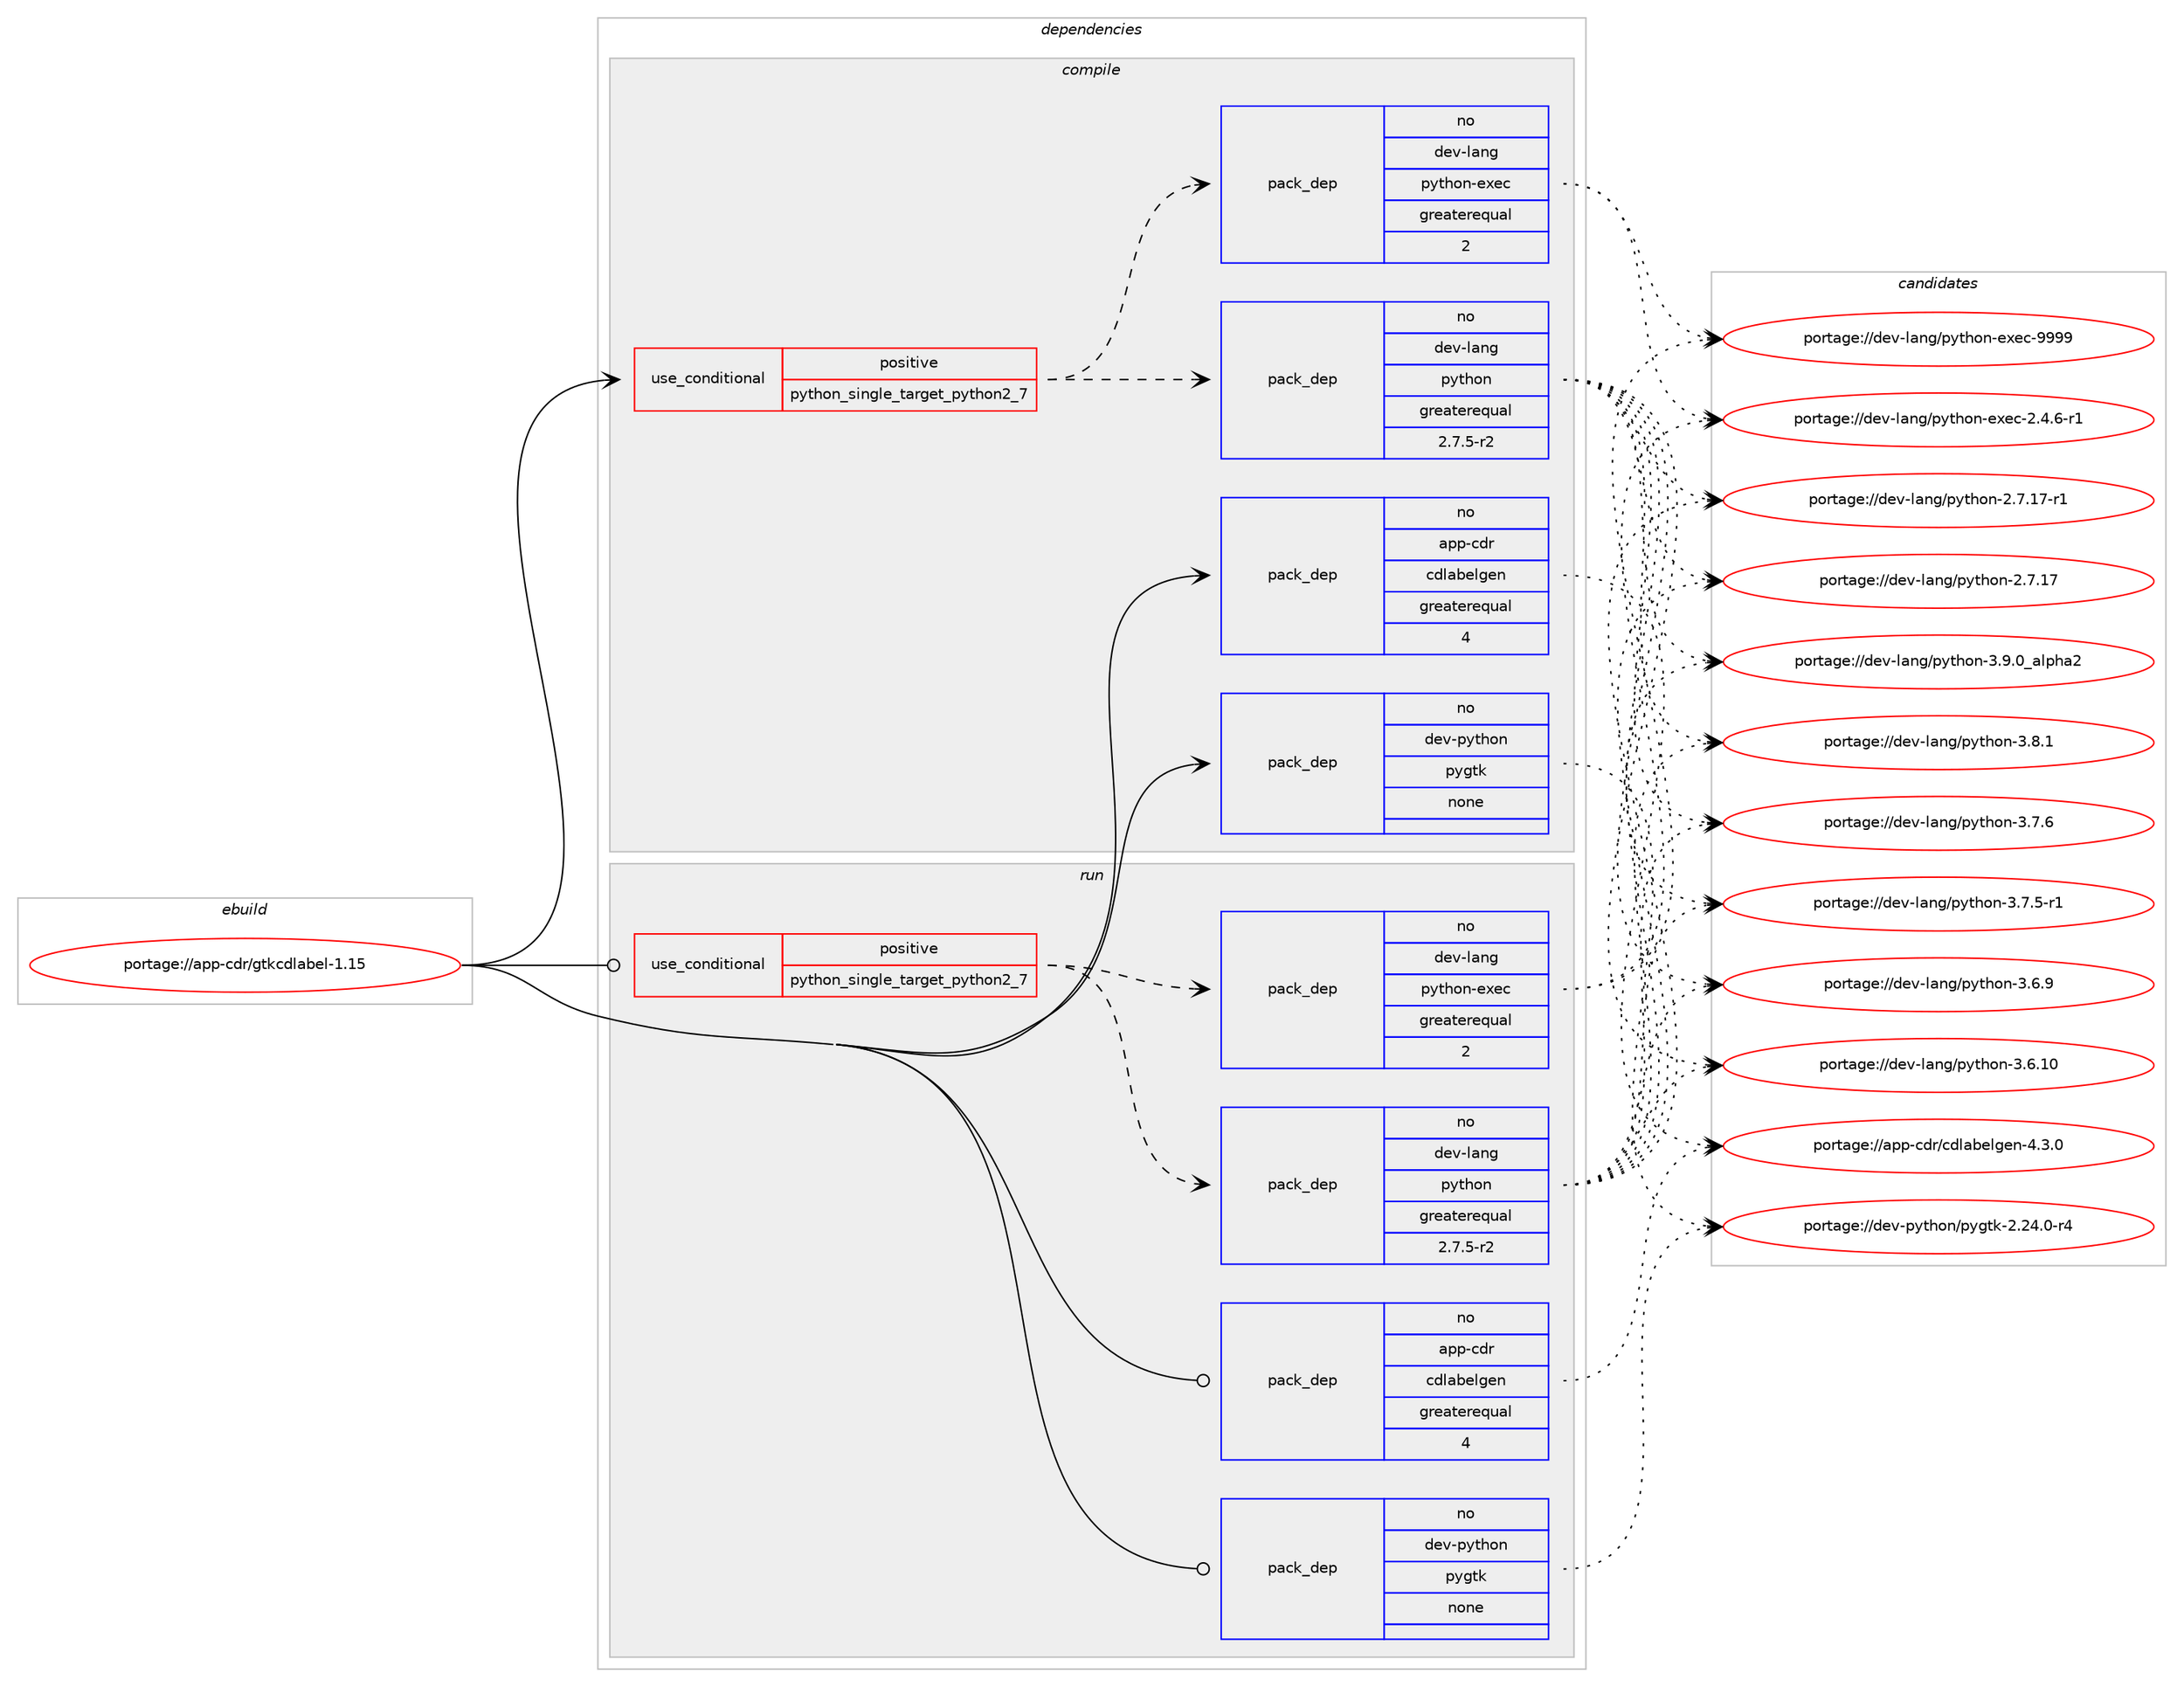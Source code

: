 digraph prolog {

# *************
# Graph options
# *************

newrank=true;
concentrate=true;
compound=true;
graph [rankdir=LR,fontname=Helvetica,fontsize=10,ranksep=1.5];#, ranksep=2.5, nodesep=0.2];
edge  [arrowhead=vee];
node  [fontname=Helvetica,fontsize=10];

# **********
# The ebuild
# **********

subgraph cluster_leftcol {
color=gray;
label=<<i>ebuild</i>>;
id [label="portage://app-cdr/gtkcdlabel-1.15", color=red, width=4, href="../app-cdr/gtkcdlabel-1.15.svg"];
}

# ****************
# The dependencies
# ****************

subgraph cluster_midcol {
color=gray;
label=<<i>dependencies</i>>;
subgraph cluster_compile {
fillcolor="#eeeeee";
style=filled;
label=<<i>compile</i>>;
subgraph cond151773 {
dependency644344 [label=<<TABLE BORDER="0" CELLBORDER="1" CELLSPACING="0" CELLPADDING="4"><TR><TD ROWSPAN="3" CELLPADDING="10">use_conditional</TD></TR><TR><TD>positive</TD></TR><TR><TD>python_single_target_python2_7</TD></TR></TABLE>>, shape=none, color=red];
subgraph pack483992 {
dependency644345 [label=<<TABLE BORDER="0" CELLBORDER="1" CELLSPACING="0" CELLPADDING="4" WIDTH="220"><TR><TD ROWSPAN="6" CELLPADDING="30">pack_dep</TD></TR><TR><TD WIDTH="110">no</TD></TR><TR><TD>dev-lang</TD></TR><TR><TD>python</TD></TR><TR><TD>greaterequal</TD></TR><TR><TD>2.7.5-r2</TD></TR></TABLE>>, shape=none, color=blue];
}
dependency644344:e -> dependency644345:w [weight=20,style="dashed",arrowhead="vee"];
subgraph pack483993 {
dependency644346 [label=<<TABLE BORDER="0" CELLBORDER="1" CELLSPACING="0" CELLPADDING="4" WIDTH="220"><TR><TD ROWSPAN="6" CELLPADDING="30">pack_dep</TD></TR><TR><TD WIDTH="110">no</TD></TR><TR><TD>dev-lang</TD></TR><TR><TD>python-exec</TD></TR><TR><TD>greaterequal</TD></TR><TR><TD>2</TD></TR></TABLE>>, shape=none, color=blue];
}
dependency644344:e -> dependency644346:w [weight=20,style="dashed",arrowhead="vee"];
}
id:e -> dependency644344:w [weight=20,style="solid",arrowhead="vee"];
subgraph pack483994 {
dependency644347 [label=<<TABLE BORDER="0" CELLBORDER="1" CELLSPACING="0" CELLPADDING="4" WIDTH="220"><TR><TD ROWSPAN="6" CELLPADDING="30">pack_dep</TD></TR><TR><TD WIDTH="110">no</TD></TR><TR><TD>app-cdr</TD></TR><TR><TD>cdlabelgen</TD></TR><TR><TD>greaterequal</TD></TR><TR><TD>4</TD></TR></TABLE>>, shape=none, color=blue];
}
id:e -> dependency644347:w [weight=20,style="solid",arrowhead="vee"];
subgraph pack483995 {
dependency644348 [label=<<TABLE BORDER="0" CELLBORDER="1" CELLSPACING="0" CELLPADDING="4" WIDTH="220"><TR><TD ROWSPAN="6" CELLPADDING="30">pack_dep</TD></TR><TR><TD WIDTH="110">no</TD></TR><TR><TD>dev-python</TD></TR><TR><TD>pygtk</TD></TR><TR><TD>none</TD></TR><TR><TD></TD></TR></TABLE>>, shape=none, color=blue];
}
id:e -> dependency644348:w [weight=20,style="solid",arrowhead="vee"];
}
subgraph cluster_compileandrun {
fillcolor="#eeeeee";
style=filled;
label=<<i>compile and run</i>>;
}
subgraph cluster_run {
fillcolor="#eeeeee";
style=filled;
label=<<i>run</i>>;
subgraph cond151774 {
dependency644349 [label=<<TABLE BORDER="0" CELLBORDER="1" CELLSPACING="0" CELLPADDING="4"><TR><TD ROWSPAN="3" CELLPADDING="10">use_conditional</TD></TR><TR><TD>positive</TD></TR><TR><TD>python_single_target_python2_7</TD></TR></TABLE>>, shape=none, color=red];
subgraph pack483996 {
dependency644350 [label=<<TABLE BORDER="0" CELLBORDER="1" CELLSPACING="0" CELLPADDING="4" WIDTH="220"><TR><TD ROWSPAN="6" CELLPADDING="30">pack_dep</TD></TR><TR><TD WIDTH="110">no</TD></TR><TR><TD>dev-lang</TD></TR><TR><TD>python</TD></TR><TR><TD>greaterequal</TD></TR><TR><TD>2.7.5-r2</TD></TR></TABLE>>, shape=none, color=blue];
}
dependency644349:e -> dependency644350:w [weight=20,style="dashed",arrowhead="vee"];
subgraph pack483997 {
dependency644351 [label=<<TABLE BORDER="0" CELLBORDER="1" CELLSPACING="0" CELLPADDING="4" WIDTH="220"><TR><TD ROWSPAN="6" CELLPADDING="30">pack_dep</TD></TR><TR><TD WIDTH="110">no</TD></TR><TR><TD>dev-lang</TD></TR><TR><TD>python-exec</TD></TR><TR><TD>greaterequal</TD></TR><TR><TD>2</TD></TR></TABLE>>, shape=none, color=blue];
}
dependency644349:e -> dependency644351:w [weight=20,style="dashed",arrowhead="vee"];
}
id:e -> dependency644349:w [weight=20,style="solid",arrowhead="odot"];
subgraph pack483998 {
dependency644352 [label=<<TABLE BORDER="0" CELLBORDER="1" CELLSPACING="0" CELLPADDING="4" WIDTH="220"><TR><TD ROWSPAN="6" CELLPADDING="30">pack_dep</TD></TR><TR><TD WIDTH="110">no</TD></TR><TR><TD>app-cdr</TD></TR><TR><TD>cdlabelgen</TD></TR><TR><TD>greaterequal</TD></TR><TR><TD>4</TD></TR></TABLE>>, shape=none, color=blue];
}
id:e -> dependency644352:w [weight=20,style="solid",arrowhead="odot"];
subgraph pack483999 {
dependency644353 [label=<<TABLE BORDER="0" CELLBORDER="1" CELLSPACING="0" CELLPADDING="4" WIDTH="220"><TR><TD ROWSPAN="6" CELLPADDING="30">pack_dep</TD></TR><TR><TD WIDTH="110">no</TD></TR><TR><TD>dev-python</TD></TR><TR><TD>pygtk</TD></TR><TR><TD>none</TD></TR><TR><TD></TD></TR></TABLE>>, shape=none, color=blue];
}
id:e -> dependency644353:w [weight=20,style="solid",arrowhead="odot"];
}
}

# **************
# The candidates
# **************

subgraph cluster_choices {
rank=same;
color=gray;
label=<<i>candidates</i>>;

subgraph choice483992 {
color=black;
nodesep=1;
choice10010111845108971101034711212111610411111045514657464895971081121049750 [label="portage://dev-lang/python-3.9.0_alpha2", color=red, width=4,href="../dev-lang/python-3.9.0_alpha2.svg"];
choice100101118451089711010347112121116104111110455146564649 [label="portage://dev-lang/python-3.8.1", color=red, width=4,href="../dev-lang/python-3.8.1.svg"];
choice100101118451089711010347112121116104111110455146554654 [label="portage://dev-lang/python-3.7.6", color=red, width=4,href="../dev-lang/python-3.7.6.svg"];
choice1001011184510897110103471121211161041111104551465546534511449 [label="portage://dev-lang/python-3.7.5-r1", color=red, width=4,href="../dev-lang/python-3.7.5-r1.svg"];
choice100101118451089711010347112121116104111110455146544657 [label="portage://dev-lang/python-3.6.9", color=red, width=4,href="../dev-lang/python-3.6.9.svg"];
choice10010111845108971101034711212111610411111045514654464948 [label="portage://dev-lang/python-3.6.10", color=red, width=4,href="../dev-lang/python-3.6.10.svg"];
choice100101118451089711010347112121116104111110455046554649554511449 [label="portage://dev-lang/python-2.7.17-r1", color=red, width=4,href="../dev-lang/python-2.7.17-r1.svg"];
choice10010111845108971101034711212111610411111045504655464955 [label="portage://dev-lang/python-2.7.17", color=red, width=4,href="../dev-lang/python-2.7.17.svg"];
dependency644345:e -> choice10010111845108971101034711212111610411111045514657464895971081121049750:w [style=dotted,weight="100"];
dependency644345:e -> choice100101118451089711010347112121116104111110455146564649:w [style=dotted,weight="100"];
dependency644345:e -> choice100101118451089711010347112121116104111110455146554654:w [style=dotted,weight="100"];
dependency644345:e -> choice1001011184510897110103471121211161041111104551465546534511449:w [style=dotted,weight="100"];
dependency644345:e -> choice100101118451089711010347112121116104111110455146544657:w [style=dotted,weight="100"];
dependency644345:e -> choice10010111845108971101034711212111610411111045514654464948:w [style=dotted,weight="100"];
dependency644345:e -> choice100101118451089711010347112121116104111110455046554649554511449:w [style=dotted,weight="100"];
dependency644345:e -> choice10010111845108971101034711212111610411111045504655464955:w [style=dotted,weight="100"];
}
subgraph choice483993 {
color=black;
nodesep=1;
choice10010111845108971101034711212111610411111045101120101994557575757 [label="portage://dev-lang/python-exec-9999", color=red, width=4,href="../dev-lang/python-exec-9999.svg"];
choice10010111845108971101034711212111610411111045101120101994550465246544511449 [label="portage://dev-lang/python-exec-2.4.6-r1", color=red, width=4,href="../dev-lang/python-exec-2.4.6-r1.svg"];
dependency644346:e -> choice10010111845108971101034711212111610411111045101120101994557575757:w [style=dotted,weight="100"];
dependency644346:e -> choice10010111845108971101034711212111610411111045101120101994550465246544511449:w [style=dotted,weight="100"];
}
subgraph choice483994 {
color=black;
nodesep=1;
choice97112112459910011447991001089798101108103101110455246514648 [label="portage://app-cdr/cdlabelgen-4.3.0", color=red, width=4,href="../app-cdr/cdlabelgen-4.3.0.svg"];
dependency644347:e -> choice97112112459910011447991001089798101108103101110455246514648:w [style=dotted,weight="100"];
}
subgraph choice483995 {
color=black;
nodesep=1;
choice1001011184511212111610411111047112121103116107455046505246484511452 [label="portage://dev-python/pygtk-2.24.0-r4", color=red, width=4,href="../dev-python/pygtk-2.24.0-r4.svg"];
dependency644348:e -> choice1001011184511212111610411111047112121103116107455046505246484511452:w [style=dotted,weight="100"];
}
subgraph choice483996 {
color=black;
nodesep=1;
choice10010111845108971101034711212111610411111045514657464895971081121049750 [label="portage://dev-lang/python-3.9.0_alpha2", color=red, width=4,href="../dev-lang/python-3.9.0_alpha2.svg"];
choice100101118451089711010347112121116104111110455146564649 [label="portage://dev-lang/python-3.8.1", color=red, width=4,href="../dev-lang/python-3.8.1.svg"];
choice100101118451089711010347112121116104111110455146554654 [label="portage://dev-lang/python-3.7.6", color=red, width=4,href="../dev-lang/python-3.7.6.svg"];
choice1001011184510897110103471121211161041111104551465546534511449 [label="portage://dev-lang/python-3.7.5-r1", color=red, width=4,href="../dev-lang/python-3.7.5-r1.svg"];
choice100101118451089711010347112121116104111110455146544657 [label="portage://dev-lang/python-3.6.9", color=red, width=4,href="../dev-lang/python-3.6.9.svg"];
choice10010111845108971101034711212111610411111045514654464948 [label="portage://dev-lang/python-3.6.10", color=red, width=4,href="../dev-lang/python-3.6.10.svg"];
choice100101118451089711010347112121116104111110455046554649554511449 [label="portage://dev-lang/python-2.7.17-r1", color=red, width=4,href="../dev-lang/python-2.7.17-r1.svg"];
choice10010111845108971101034711212111610411111045504655464955 [label="portage://dev-lang/python-2.7.17", color=red, width=4,href="../dev-lang/python-2.7.17.svg"];
dependency644350:e -> choice10010111845108971101034711212111610411111045514657464895971081121049750:w [style=dotted,weight="100"];
dependency644350:e -> choice100101118451089711010347112121116104111110455146564649:w [style=dotted,weight="100"];
dependency644350:e -> choice100101118451089711010347112121116104111110455146554654:w [style=dotted,weight="100"];
dependency644350:e -> choice1001011184510897110103471121211161041111104551465546534511449:w [style=dotted,weight="100"];
dependency644350:e -> choice100101118451089711010347112121116104111110455146544657:w [style=dotted,weight="100"];
dependency644350:e -> choice10010111845108971101034711212111610411111045514654464948:w [style=dotted,weight="100"];
dependency644350:e -> choice100101118451089711010347112121116104111110455046554649554511449:w [style=dotted,weight="100"];
dependency644350:e -> choice10010111845108971101034711212111610411111045504655464955:w [style=dotted,weight="100"];
}
subgraph choice483997 {
color=black;
nodesep=1;
choice10010111845108971101034711212111610411111045101120101994557575757 [label="portage://dev-lang/python-exec-9999", color=red, width=4,href="../dev-lang/python-exec-9999.svg"];
choice10010111845108971101034711212111610411111045101120101994550465246544511449 [label="portage://dev-lang/python-exec-2.4.6-r1", color=red, width=4,href="../dev-lang/python-exec-2.4.6-r1.svg"];
dependency644351:e -> choice10010111845108971101034711212111610411111045101120101994557575757:w [style=dotted,weight="100"];
dependency644351:e -> choice10010111845108971101034711212111610411111045101120101994550465246544511449:w [style=dotted,weight="100"];
}
subgraph choice483998 {
color=black;
nodesep=1;
choice97112112459910011447991001089798101108103101110455246514648 [label="portage://app-cdr/cdlabelgen-4.3.0", color=red, width=4,href="../app-cdr/cdlabelgen-4.3.0.svg"];
dependency644352:e -> choice97112112459910011447991001089798101108103101110455246514648:w [style=dotted,weight="100"];
}
subgraph choice483999 {
color=black;
nodesep=1;
choice1001011184511212111610411111047112121103116107455046505246484511452 [label="portage://dev-python/pygtk-2.24.0-r4", color=red, width=4,href="../dev-python/pygtk-2.24.0-r4.svg"];
dependency644353:e -> choice1001011184511212111610411111047112121103116107455046505246484511452:w [style=dotted,weight="100"];
}
}

}
